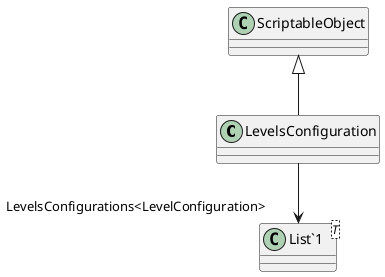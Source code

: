 @startuml
class LevelsConfiguration {
}
class "List`1"<T> {
}
ScriptableObject <|-- LevelsConfiguration
LevelsConfiguration --> "LevelsConfigurations<LevelConfiguration>" "List`1"
@enduml
